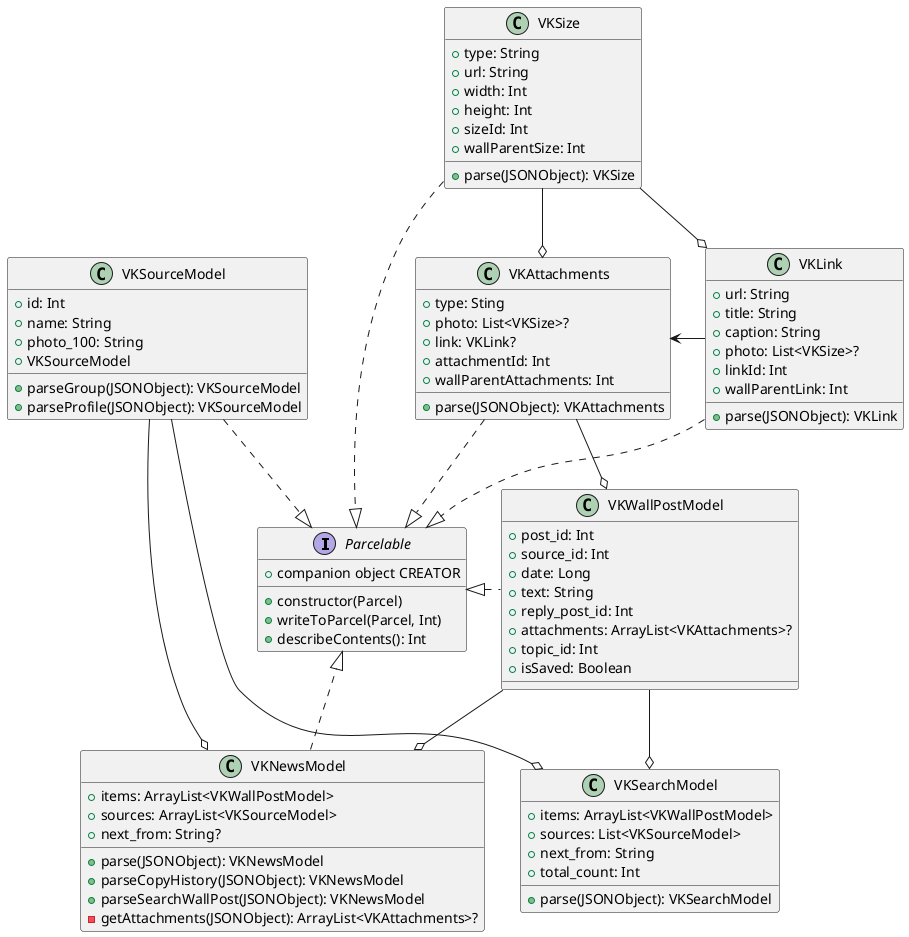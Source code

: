 @startuml
interface Parcelable {
    + constructor(Parcel)
    + writeToParcel(Parcel, Int)
    + describeContents(): Int
    + companion object CREATOR
}


class VKAttachments {
    + type: Sting
    + photo: List<VKSize>?
    + link: VKLink?
    + attachmentId: Int
    + wallParentAttachments: Int
    + parse(JSONObject): VKAttachments
}


class VKSourceModel {
    + id: Int
    + name: String
    + photo_100: String
    + VKSourceModel
    + parseGroup(JSONObject): VKSourceModel
    + parseProfile(JSONObject): VKSourceModel
}

class VKLink {
    + url: String
    + title: String
    + caption: String
    + photo: List<VKSize>?
    + linkId: Int
    + wallParentLink: Int
    + parse(JSONObject): VKLink
}

class VKNewsModel {
    + items: ArrayList<VKWallPostModel>
    + sources: ArrayList<VKSourceModel>
    + next_from: String?
    + parse(JSONObject): VKNewsModel
    + parseCopyHistory(JSONObject): VKNewsModel
    + parseSearchWallPost(JSONObject): VKNewsModel
    - getAttachments(JSONObject): ArrayList<VKAttachments>?
}

class VKSize {
    + type: String
    + url: String
    + width: Int
    + height: Int
    + sizeId: Int
    + wallParentSize: Int
    + parse(JSONObject): VKSize
}


class VKWallPostModel {
    + post_id: Int
    + source_id: Int
    + date: Long
    + text: String
    + reply_post_id: Int
    + attachments: ArrayList<VKAttachments>?
    + topic_id: Int
    + isSaved: Boolean
}

class VKSearchModel{
    + items: ArrayList<VKWallPostModel>
    + sources: List<VKSourceModel>
    + next_from: String
    + total_count: Int
    + parse(JSONObject): VKSearchModel
}



VKLink --left> VKAttachments
VKSourceModel --o VKNewsModel
VKWallPostModel --o VKNewsModel
VKSize --o VKLink
VKSize --o VKAttachments
VKAttachments --o VKWallPostModel

VKAttachments ..|> Parcelable
VKSourceModel ..|> Parcelable
VKLink ..|> Parcelable
VKNewsModel ..|> Parcelable
VKWallPostModel ..left|> Parcelable
VKSize ..|> Parcelable

VKWallPostModel --o VKSearchModel
VKSourceModel --o VKSearchModel

@enduml